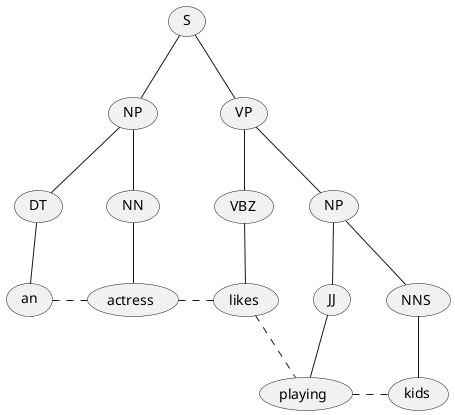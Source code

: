 @startuml
(NP) as (NP1)
(NP) as (NP2)

(S) -- (NP1)
    (NP1) -- (DT)
        (DT) -- (an)
    (NP1) -- (NN)
        (NN) -- (actress)
(S) -- (VP)
    (VP) -- (VBZ)
        (VBZ) -- (likes)
    (VP) -- (NP2)
        (NP2) -- (JJ)
            (JJ) -- (playing)
        (NP2) -- (NNS)
            (NNS) -- (kids)

(an) . (actress)
(actress) . (likes)
(likes) . (playing)
(playing) . (kids)

@enduml
